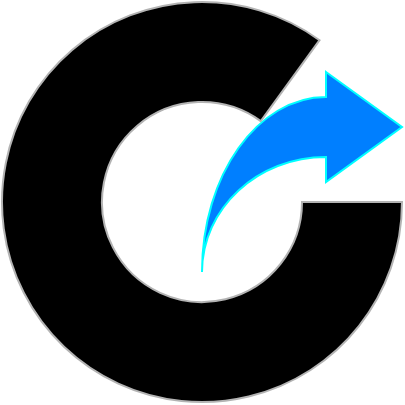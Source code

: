 <mxfile version="14.8.1" type="github">
  <diagram id="6L79kCgvQuW8ybfBiqUf" name="Page-1">
    <mxGraphModel dx="1426" dy="769" grid="1" gridSize="10" guides="1" tooltips="1" connect="1" arrows="1" fold="1" page="1" pageScale="1" pageWidth="827" pageHeight="1169" math="0" shadow="0">
      <root>
        <mxCell id="0" />
        <mxCell id="1" parent="0" />
        <mxCell id="3ksg9LKlmD6LITCAMM1U-1" value="" style="verticalLabelPosition=bottom;verticalAlign=top;html=1;shape=mxgraph.basic.partConcEllipse;startAngle=0.25;endAngle=0.1;arcWidth=0.5;fillColor=#000000;strokeColor=#B3B3B3;" vertex="1" parent="1">
          <mxGeometry x="314" y="385" width="200" height="200" as="geometry" />
        </mxCell>
        <mxCell id="3ksg9LKlmD6LITCAMM1U-5" value="" style="html=1;shadow=0;dashed=0;align=center;verticalAlign=middle;shape=mxgraph.arrows2.jumpInArrow;dy=15;dx=38;arrowHead=55;fillColor=#007FFF;strokeColor=#00FFFF;" vertex="1" parent="1">
          <mxGeometry x="414" y="420" width="100" height="100" as="geometry" />
        </mxCell>
      </root>
    </mxGraphModel>
  </diagram>
</mxfile>
